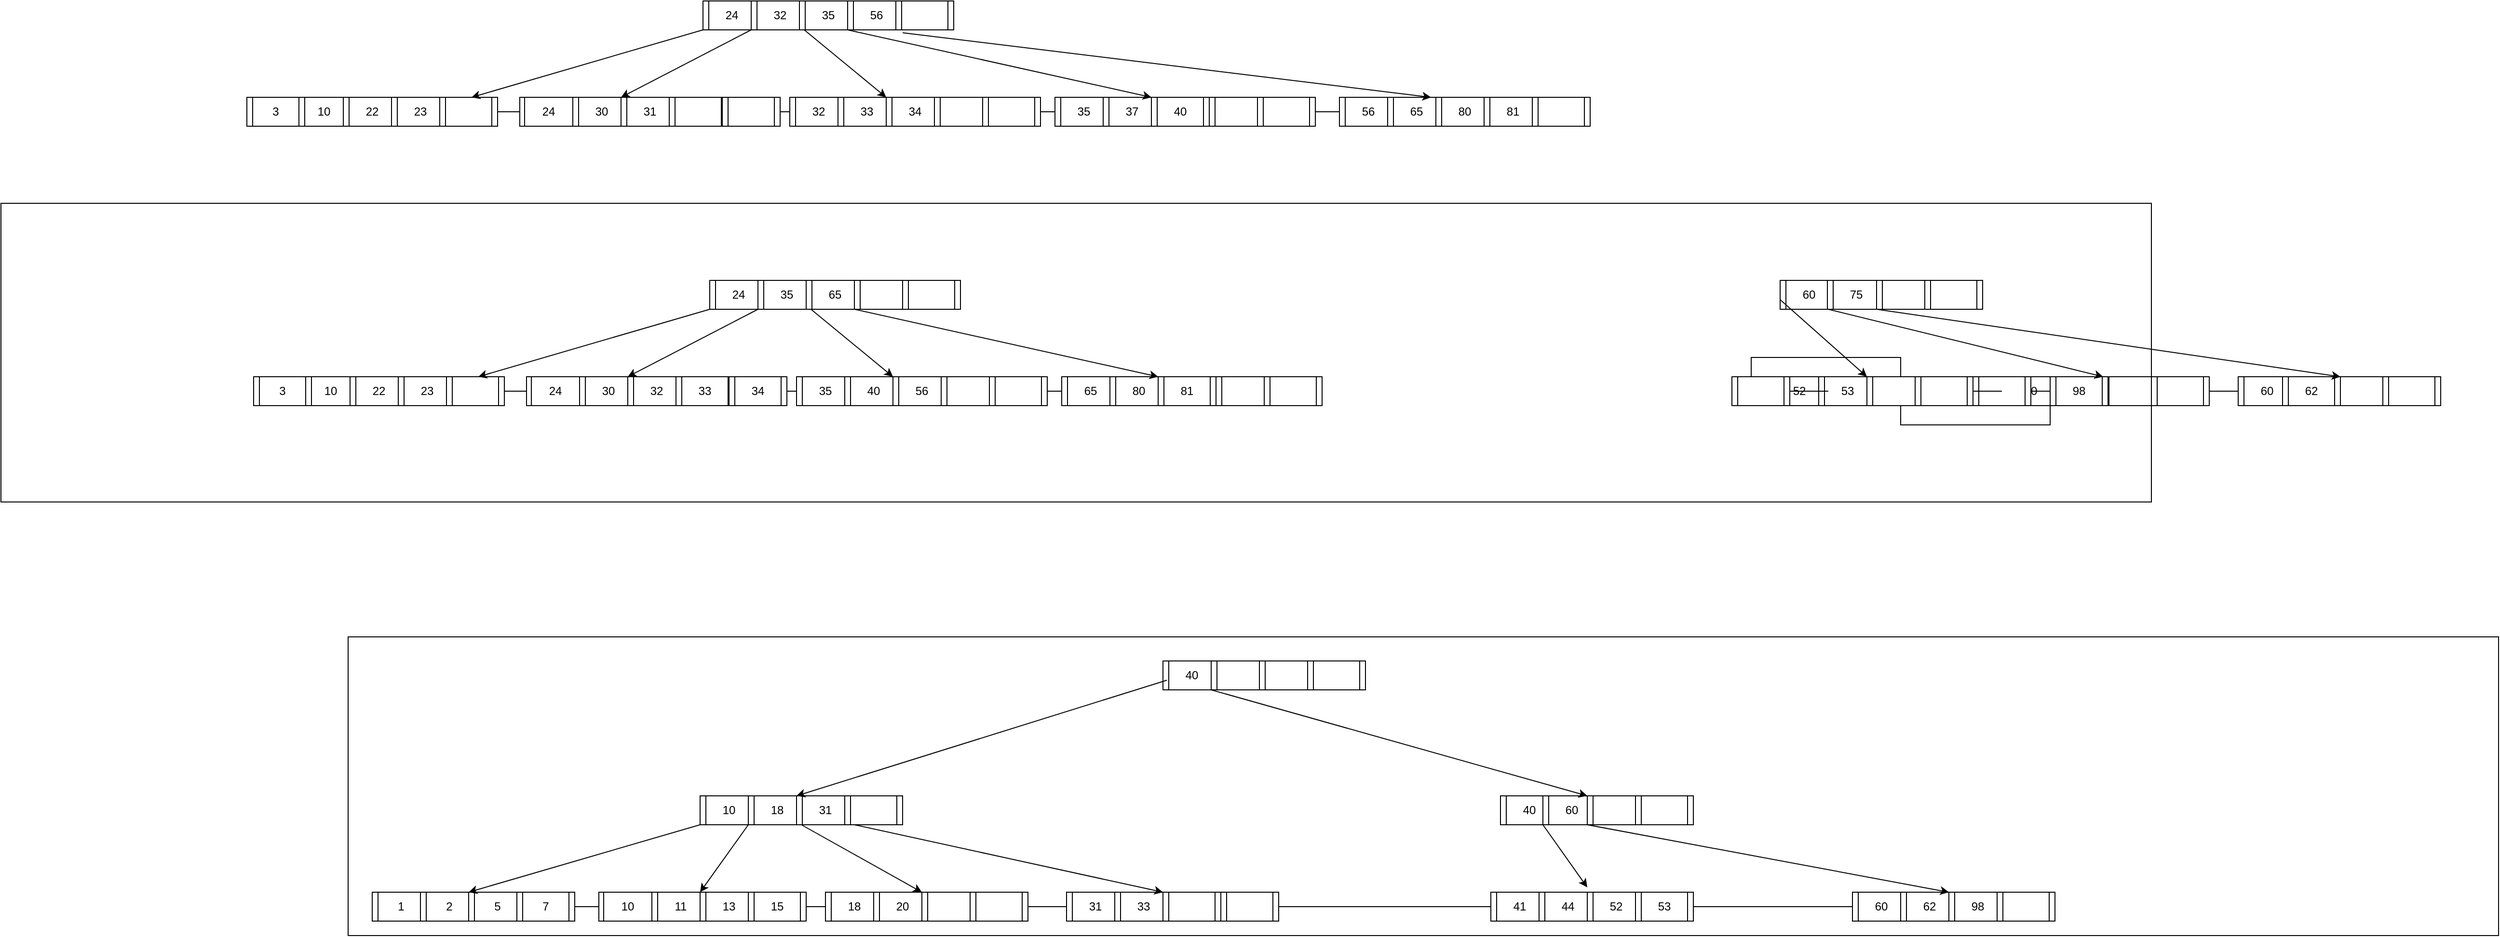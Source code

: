 <mxfile version="16.5.1" type="device"><diagram id="fApZbe2HiMXTEoUVkxt4" name="第 1 页"><mxGraphModel dx="1527" dy="2050" grid="1" gridSize="10" guides="1" tooltips="1" connect="1" arrows="1" fold="1" page="1" pageScale="1" pageWidth="827" pageHeight="1169" math="0" shadow="0"><root><mxCell id="0"/><mxCell id="1" parent="0"/><mxCell id="-Tkvu0C43rGBdVX3VIE8-277" value="" style="rounded=0;whiteSpace=wrap;html=1;" parent="1" vertex="1"><mxGeometry x="-315" y="260" width="2230" height="310" as="geometry"/></mxCell><mxCell id="-Tkvu0C43rGBdVX3VIE8-130" value="" style="rounded=0;whiteSpace=wrap;html=1;" parent="1" vertex="1"><mxGeometry x="-675" y="-190" width="2230" height="310" as="geometry"/></mxCell><mxCell id="-Tkvu0C43rGBdVX3VIE8-2" value="" style="shape=process;whiteSpace=wrap;html=1;backgroundOutline=1;" parent="1" vertex="1"><mxGeometry x="1505" y="-10" width="60" height="30" as="geometry"/></mxCell><mxCell id="-Tkvu0C43rGBdVX3VIE8-129" style="edgeStyle=orthogonalEdgeStyle;rounded=0;orthogonalLoop=1;jettySize=auto;html=1;exitX=1;exitY=0.5;exitDx=0;exitDy=0;entryX=0;entryY=0.5;entryDx=0;entryDy=0;endArrow=none;endFill=0;" parent="1" source="-Tkvu0C43rGBdVX3VIE8-3" target="-Tkvu0C43rGBdVX3VIE8-64" edge="1"><mxGeometry relative="1" as="geometry"/></mxCell><mxCell id="-Tkvu0C43rGBdVX3VIE8-3" value="" style="shape=process;whiteSpace=wrap;html=1;backgroundOutline=1;" parent="1" vertex="1"><mxGeometry x="1555" y="-10" width="60" height="30" as="geometry"/></mxCell><mxCell id="-Tkvu0C43rGBdVX3VIE8-4" value="65" style="shape=process;whiteSpace=wrap;html=1;backgroundOutline=1;" parent="1" vertex="1"><mxGeometry x="425" y="-10" width="60" height="30" as="geometry"/></mxCell><mxCell id="-Tkvu0C43rGBdVX3VIE8-5" value="80" style="shape=process;whiteSpace=wrap;html=1;backgroundOutline=1;" parent="1" vertex="1"><mxGeometry x="475" y="-10" width="60" height="30" as="geometry"/></mxCell><mxCell id="-Tkvu0C43rGBdVX3VIE8-6" value="81" style="shape=process;whiteSpace=wrap;html=1;backgroundOutline=1;" parent="1" vertex="1"><mxGeometry x="525" y="-10" width="60" height="30" as="geometry"/></mxCell><mxCell id="-Tkvu0C43rGBdVX3VIE8-125" style="edgeStyle=orthogonalEdgeStyle;rounded=0;orthogonalLoop=1;jettySize=auto;html=1;exitX=1;exitY=0.5;exitDx=0;exitDy=0;entryX=0;entryY=0.5;entryDx=0;entryDy=0;endArrow=none;endFill=0;" parent="1" source="-Tkvu0C43rGBdVX3VIE8-7" edge="1"><mxGeometry relative="1" as="geometry"><mxPoint x="655" y="5" as="targetPoint"/></mxGeometry></mxCell><mxCell id="-Tkvu0C43rGBdVX3VIE8-7" value="" style="shape=process;whiteSpace=wrap;html=1;backgroundOutline=1;" parent="1" vertex="1"><mxGeometry x="585" y="-10" width="60" height="30" as="geometry"/></mxCell><mxCell id="-Tkvu0C43rGBdVX3VIE8-8" value="35" style="shape=process;whiteSpace=wrap;html=1;backgroundOutline=1;" parent="1" vertex="1"><mxGeometry x="150" y="-10" width="60" height="30" as="geometry"/></mxCell><mxCell id="-Tkvu0C43rGBdVX3VIE8-9" value="40" style="shape=process;whiteSpace=wrap;html=1;backgroundOutline=1;" parent="1" vertex="1"><mxGeometry x="200" y="-10" width="60" height="30" as="geometry"/></mxCell><mxCell id="-Tkvu0C43rGBdVX3VIE8-10" value="56" style="shape=process;whiteSpace=wrap;html=1;backgroundOutline=1;" parent="1" vertex="1"><mxGeometry x="250" y="-10" width="60" height="30" as="geometry"/></mxCell><mxCell id="-Tkvu0C43rGBdVX3VIE8-124" style="edgeStyle=orthogonalEdgeStyle;rounded=0;orthogonalLoop=1;jettySize=auto;html=1;exitX=1;exitY=0.5;exitDx=0;exitDy=0;entryX=0;entryY=0.5;entryDx=0;entryDy=0;endArrow=none;endFill=0;startArrow=none;" parent="1" source="xRXkK21Xl64iSbhkzaL6-6" target="-Tkvu0C43rGBdVX3VIE8-4" edge="1"><mxGeometry relative="1" as="geometry"/></mxCell><mxCell id="-Tkvu0C43rGBdVX3VIE8-11" value="" style="shape=process;whiteSpace=wrap;html=1;backgroundOutline=1;" parent="1" vertex="1"><mxGeometry x="300" y="-10" width="60" height="30" as="geometry"/></mxCell><mxCell id="-Tkvu0C43rGBdVX3VIE8-12" value="24" style="shape=process;whiteSpace=wrap;html=1;backgroundOutline=1;size=0.083;" parent="1" vertex="1"><mxGeometry x="-130" y="-10" width="60" height="30" as="geometry"/></mxCell><mxCell id="-Tkvu0C43rGBdVX3VIE8-13" value="30" style="shape=process;whiteSpace=wrap;html=1;backgroundOutline=1;" parent="1" vertex="1"><mxGeometry x="-75" y="-10" width="60" height="30" as="geometry"/></mxCell><mxCell id="-Tkvu0C43rGBdVX3VIE8-14" value="32" style="shape=process;whiteSpace=wrap;html=1;backgroundOutline=1;" parent="1" vertex="1"><mxGeometry x="-25" y="-10" width="60" height="30" as="geometry"/></mxCell><mxCell id="-Tkvu0C43rGBdVX3VIE8-122" style="edgeStyle=orthogonalEdgeStyle;rounded=0;orthogonalLoop=1;jettySize=auto;html=1;entryX=0;entryY=0.5;entryDx=0;entryDy=0;endArrow=none;endFill=0;" parent="1" source="-Tkvu0C43rGBdVX3VIE8-15" target="-Tkvu0C43rGBdVX3VIE8-8" edge="1"><mxGeometry relative="1" as="geometry"/></mxCell><mxCell id="-Tkvu0C43rGBdVX3VIE8-15" value="33" style="shape=process;whiteSpace=wrap;html=1;backgroundOutline=1;" parent="1" vertex="1"><mxGeometry x="25" y="-10" width="60" height="30" as="geometry"/></mxCell><mxCell id="-Tkvu0C43rGBdVX3VIE8-16" value="41" style="shape=process;whiteSpace=wrap;html=1;backgroundOutline=1;" parent="1" vertex="1"><mxGeometry x="1220" y="-10" width="60" height="30" as="geometry"/></mxCell><mxCell id="-Tkvu0C43rGBdVX3VIE8-17" value="44" style="shape=process;whiteSpace=wrap;html=1;backgroundOutline=1;" parent="1" vertex="1"><mxGeometry x="1270" y="-10" width="60" height="30" as="geometry"/></mxCell><mxCell id="-Tkvu0C43rGBdVX3VIE8-24" value="10" style="shape=process;whiteSpace=wrap;html=1;backgroundOutline=1;" parent="1" vertex="1"><mxGeometry x="-363" y="-10" width="60" height="30" as="geometry"/></mxCell><mxCell id="-Tkvu0C43rGBdVX3VIE8-25" value="22" style="shape=process;whiteSpace=wrap;html=1;backgroundOutline=1;" parent="1" vertex="1"><mxGeometry x="-313" y="-10" width="60" height="30" as="geometry"/></mxCell><mxCell id="-Tkvu0C43rGBdVX3VIE8-26" value="23" style="shape=process;whiteSpace=wrap;html=1;backgroundOutline=1;" parent="1" vertex="1"><mxGeometry x="-263" y="-10" width="60" height="30" as="geometry"/></mxCell><mxCell id="-Tkvu0C43rGBdVX3VIE8-120" style="edgeStyle=orthogonalEdgeStyle;rounded=0;orthogonalLoop=1;jettySize=auto;html=1;entryX=0;entryY=0.5;entryDx=0;entryDy=0;endArrow=none;endFill=0;" parent="1" source="-Tkvu0C43rGBdVX3VIE8-27" target="-Tkvu0C43rGBdVX3VIE8-12" edge="1"><mxGeometry relative="1" as="geometry"/></mxCell><mxCell id="-Tkvu0C43rGBdVX3VIE8-27" value="" style="shape=process;whiteSpace=wrap;html=1;backgroundOutline=1;" parent="1" vertex="1"><mxGeometry x="-213" y="-10" width="60" height="30" as="geometry"/></mxCell><mxCell id="-Tkvu0C43rGBdVX3VIE8-28" value="24" style="shape=process;whiteSpace=wrap;html=1;backgroundOutline=1;" parent="1" vertex="1"><mxGeometry x="60" y="-110" width="60" height="30" as="geometry"/></mxCell><mxCell id="-Tkvu0C43rGBdVX3VIE8-29" value="35" style="shape=process;whiteSpace=wrap;html=1;backgroundOutline=1;" parent="1" vertex="1"><mxGeometry x="110" y="-110" width="60" height="30" as="geometry"/></mxCell><mxCell id="-Tkvu0C43rGBdVX3VIE8-30" value="65" style="shape=process;whiteSpace=wrap;html=1;backgroundOutline=1;" parent="1" vertex="1"><mxGeometry x="160" y="-110" width="60" height="30" as="geometry"/></mxCell><mxCell id="-Tkvu0C43rGBdVX3VIE8-31" value="" style="shape=process;whiteSpace=wrap;html=1;backgroundOutline=1;" parent="1" vertex="1"><mxGeometry x="210" y="-110" width="60" height="30" as="geometry"/></mxCell><mxCell id="-Tkvu0C43rGBdVX3VIE8-48" value="52" style="shape=process;whiteSpace=wrap;html=1;backgroundOutline=1;" parent="1" vertex="1"><mxGeometry x="1160" y="-10" width="60" height="30" as="geometry"/></mxCell><mxCell id="-Tkvu0C43rGBdVX3VIE8-49" value="53" style="shape=process;whiteSpace=wrap;html=1;backgroundOutline=1;" parent="1" vertex="1"><mxGeometry x="1210" y="-10" width="60" height="30" as="geometry"/></mxCell><mxCell id="-Tkvu0C43rGBdVX3VIE8-64" value="60" style="shape=process;whiteSpace=wrap;html=1;backgroundOutline=1;" parent="1" vertex="1"><mxGeometry x="1645" y="-10" width="60" height="30" as="geometry"/></mxCell><mxCell id="-Tkvu0C43rGBdVX3VIE8-65" value="62" style="shape=process;whiteSpace=wrap;html=1;backgroundOutline=1;" parent="1" vertex="1"><mxGeometry x="1691" y="-10" width="60" height="30" as="geometry"/></mxCell><mxCell id="-Tkvu0C43rGBdVX3VIE8-68" value="90" style="shape=process;whiteSpace=wrap;html=1;backgroundOutline=1;" parent="1" vertex="1"><mxGeometry x="1400" y="-10" width="60" height="30" as="geometry"/></mxCell><mxCell id="-Tkvu0C43rGBdVX3VIE8-69" value="98" style="shape=process;whiteSpace=wrap;html=1;backgroundOutline=1;" parent="1" vertex="1"><mxGeometry x="1450" y="-10" width="60" height="30" as="geometry"/></mxCell><mxCell id="-Tkvu0C43rGBdVX3VIE8-72" value="60" style="shape=process;whiteSpace=wrap;html=1;backgroundOutline=1;" parent="1" vertex="1"><mxGeometry x="1170" y="-110" width="60" height="30" as="geometry"/></mxCell><mxCell id="-Tkvu0C43rGBdVX3VIE8-73" value="75" style="shape=process;whiteSpace=wrap;html=1;backgroundOutline=1;" parent="1" vertex="1"><mxGeometry x="1219" y="-110" width="60" height="30" as="geometry"/></mxCell><mxCell id="-Tkvu0C43rGBdVX3VIE8-84" value="" style="shape=process;whiteSpace=wrap;html=1;backgroundOutline=1;" parent="1" vertex="1"><mxGeometry x="1320" y="-10" width="60" height="30" as="geometry"/></mxCell><mxCell id="-Tkvu0C43rGBdVX3VIE8-127" style="edgeStyle=orthogonalEdgeStyle;rounded=0;orthogonalLoop=1;jettySize=auto;html=1;exitX=1;exitY=0.5;exitDx=0;exitDy=0;entryX=0;entryY=0.5;entryDx=0;entryDy=0;endArrow=none;endFill=0;" parent="1" source="-Tkvu0C43rGBdVX3VIE8-85" target="-Tkvu0C43rGBdVX3VIE8-48" edge="1"><mxGeometry relative="1" as="geometry"/></mxCell><mxCell id="-Tkvu0C43rGBdVX3VIE8-85" value="" style="shape=process;whiteSpace=wrap;html=1;backgroundOutline=1;" parent="1" vertex="1"><mxGeometry x="1370" y="-10" width="60" height="30" as="geometry"/></mxCell><mxCell id="-Tkvu0C43rGBdVX3VIE8-126" style="edgeStyle=orthogonalEdgeStyle;rounded=0;orthogonalLoop=1;jettySize=auto;html=1;exitX=1;exitY=0.5;exitDx=0;exitDy=0;entryX=0;entryY=0.5;entryDx=0;entryDy=0;endArrow=none;endFill=0;" parent="1" source="-Tkvu0C43rGBdVX3VIE8-89" target="-Tkvu0C43rGBdVX3VIE8-16" edge="1"><mxGeometry relative="1" as="geometry"/></mxCell><mxCell id="-Tkvu0C43rGBdVX3VIE8-89" value="" style="shape=process;whiteSpace=wrap;html=1;backgroundOutline=1;" parent="1" vertex="1"><mxGeometry x="1120" y="-10" width="60" height="30" as="geometry"/></mxCell><mxCell id="-Tkvu0C43rGBdVX3VIE8-91" value="" style="shape=process;whiteSpace=wrap;html=1;backgroundOutline=1;" parent="1" vertex="1"><mxGeometry x="1260" y="-10" width="60" height="30" as="geometry"/></mxCell><mxCell id="-Tkvu0C43rGBdVX3VIE8-128" style="edgeStyle=orthogonalEdgeStyle;rounded=0;orthogonalLoop=1;jettySize=auto;html=1;exitX=1;exitY=0.5;exitDx=0;exitDy=0;entryX=0;entryY=0.5;entryDx=0;entryDy=0;endArrow=none;endFill=0;" parent="1" source="-Tkvu0C43rGBdVX3VIE8-92" target="-Tkvu0C43rGBdVX3VIE8-68" edge="1"><mxGeometry relative="1" as="geometry"/></mxCell><mxCell id="-Tkvu0C43rGBdVX3VIE8-92" value="" style="shape=process;whiteSpace=wrap;html=1;backgroundOutline=1;" parent="1" vertex="1"><mxGeometry x="1310" y="-10" width="60" height="30" as="geometry"/></mxCell><mxCell id="-Tkvu0C43rGBdVX3VIE8-93" value="" style="shape=process;whiteSpace=wrap;html=1;backgroundOutline=1;" parent="1" vertex="1"><mxGeometry x="1745" y="-10" width="60" height="30" as="geometry"/></mxCell><mxCell id="-Tkvu0C43rGBdVX3VIE8-94" value="" style="shape=process;whiteSpace=wrap;html=1;backgroundOutline=1;" parent="1" vertex="1"><mxGeometry x="1795" y="-10" width="60" height="30" as="geometry"/></mxCell><mxCell id="-Tkvu0C43rGBdVX3VIE8-95" value="" style="shape=process;whiteSpace=wrap;html=1;backgroundOutline=1;" parent="1" vertex="1"><mxGeometry x="1270" y="-110" width="60" height="30" as="geometry"/></mxCell><mxCell id="-Tkvu0C43rGBdVX3VIE8-96" value="" style="shape=process;whiteSpace=wrap;html=1;backgroundOutline=1;" parent="1" vertex="1"><mxGeometry x="1320" y="-110" width="60" height="30" as="geometry"/></mxCell><mxCell id="-Tkvu0C43rGBdVX3VIE8-100" value="" style="endArrow=classic;html=1;rounded=0;" parent="1" edge="1"><mxGeometry width="50" height="50" relative="1" as="geometry"><mxPoint x="60" y="-80" as="sourcePoint"/><mxPoint x="-180" y="-10" as="targetPoint"/></mxGeometry></mxCell><mxCell id="-Tkvu0C43rGBdVX3VIE8-101" value="" style="endArrow=classic;html=1;rounded=0;entryX=0;entryY=0;entryDx=0;entryDy=0;" parent="1" target="-Tkvu0C43rGBdVX3VIE8-14" edge="1"><mxGeometry width="50" height="50" relative="1" as="geometry"><mxPoint x="110" y="-80" as="sourcePoint"/><mxPoint x="60" y="-20" as="targetPoint"/></mxGeometry></mxCell><mxCell id="-Tkvu0C43rGBdVX3VIE8-102" value="" style="endArrow=classic;html=1;rounded=0;entryX=0;entryY=0;entryDx=0;entryDy=0;" parent="1" target="-Tkvu0C43rGBdVX3VIE8-10" edge="1"><mxGeometry width="50" height="50" relative="1" as="geometry"><mxPoint x="165" y="-80" as="sourcePoint"/><mxPoint x="115" y="-10" as="targetPoint"/></mxGeometry></mxCell><mxCell id="-Tkvu0C43rGBdVX3VIE8-103" value="" style="endArrow=classic;html=1;rounded=0;entryX=0;entryY=0;entryDx=0;entryDy=0;exitX=0;exitY=1;exitDx=0;exitDy=0;" parent="1" target="-Tkvu0C43rGBdVX3VIE8-6" edge="1" source="-Tkvu0C43rGBdVX3VIE8-31"><mxGeometry width="50" height="50" relative="1" as="geometry"><mxPoint x="500" y="-80" as="sourcePoint"/><mxPoint x="450" y="-10" as="targetPoint"/></mxGeometry></mxCell><mxCell id="-Tkvu0C43rGBdVX3VIE8-106" value="" style="endArrow=classic;html=1;rounded=0;entryX=1;entryY=0;entryDx=0;entryDy=0;" parent="1" target="-Tkvu0C43rGBdVX3VIE8-65" edge="1"><mxGeometry width="50" height="50" relative="1" as="geometry"><mxPoint x="1270" y="-80" as="sourcePoint"/><mxPoint x="1491" y="-10" as="targetPoint"/></mxGeometry></mxCell><mxCell id="-Tkvu0C43rGBdVX3VIE8-107" value="" style="endArrow=classic;html=1;rounded=0;entryX=0;entryY=0;entryDx=0;entryDy=0;" parent="1" target="-Tkvu0C43rGBdVX3VIE8-2" edge="1"><mxGeometry width="50" height="50" relative="1" as="geometry"><mxPoint x="1220" y="-80" as="sourcePoint"/><mxPoint x="1701" y="-10" as="targetPoint"/></mxGeometry></mxCell><mxCell id="-Tkvu0C43rGBdVX3VIE8-108" value="" style="endArrow=classic;html=1;rounded=0;entryX=0;entryY=0;entryDx=0;entryDy=0;" parent="1" target="-Tkvu0C43rGBdVX3VIE8-91" edge="1"><mxGeometry width="50" height="50" relative="1" as="geometry"><mxPoint x="1170" y="-90" as="sourcePoint"/><mxPoint x="1651" y="-20" as="targetPoint"/></mxGeometry></mxCell><mxCell id="-Tkvu0C43rGBdVX3VIE8-204" value="40" style="shape=process;whiteSpace=wrap;html=1;backgroundOutline=1;" parent="1" vertex="1"><mxGeometry x="880" y="425" width="60" height="30" as="geometry"/></mxCell><mxCell id="-Tkvu0C43rGBdVX3VIE8-205" value="60" style="shape=process;whiteSpace=wrap;html=1;backgroundOutline=1;" parent="1" vertex="1"><mxGeometry x="924" y="425" width="60" height="30" as="geometry"/></mxCell><mxCell id="-Tkvu0C43rGBdVX3VIE8-209" value="31" style="shape=process;whiteSpace=wrap;html=1;backgroundOutline=1;" parent="1" vertex="1"><mxGeometry x="430" y="525" width="60" height="30" as="geometry"/></mxCell><mxCell id="-Tkvu0C43rGBdVX3VIE8-210" value="33" style="shape=process;whiteSpace=wrap;html=1;backgroundOutline=1;" parent="1" vertex="1"><mxGeometry x="480" y="525" width="60" height="30" as="geometry"/></mxCell><mxCell id="-Tkvu0C43rGBdVX3VIE8-211" value="" style="shape=process;whiteSpace=wrap;html=1;backgroundOutline=1;" parent="1" vertex="1"><mxGeometry x="530" y="525" width="60" height="30" as="geometry"/></mxCell><mxCell id="-Tkvu0C43rGBdVX3VIE8-212" style="edgeStyle=orthogonalEdgeStyle;rounded=0;orthogonalLoop=1;jettySize=auto;html=1;exitX=1;exitY=0.5;exitDx=0;exitDy=0;entryX=0;entryY=0.5;entryDx=0;entryDy=0;endArrow=none;endFill=0;" parent="1" source="-Tkvu0C43rGBdVX3VIE8-213" target="-Tkvu0C43rGBdVX3VIE8-226" edge="1"><mxGeometry relative="1" as="geometry"/></mxCell><mxCell id="-Tkvu0C43rGBdVX3VIE8-213" value="" style="shape=process;whiteSpace=wrap;html=1;backgroundOutline=1;" parent="1" vertex="1"><mxGeometry x="590" y="525" width="60" height="30" as="geometry"/></mxCell><mxCell id="-Tkvu0C43rGBdVX3VIE8-214" value="18" style="shape=process;whiteSpace=wrap;html=1;backgroundOutline=1;" parent="1" vertex="1"><mxGeometry x="180" y="525" width="60" height="30" as="geometry"/></mxCell><mxCell id="-Tkvu0C43rGBdVX3VIE8-215" value="20" style="shape=process;whiteSpace=wrap;html=1;backgroundOutline=1;" parent="1" vertex="1"><mxGeometry x="230" y="525" width="60" height="30" as="geometry"/></mxCell><mxCell id="-Tkvu0C43rGBdVX3VIE8-216" value="" style="shape=process;whiteSpace=wrap;html=1;backgroundOutline=1;" parent="1" vertex="1"><mxGeometry x="280" y="525" width="60" height="30" as="geometry"/></mxCell><mxCell id="-Tkvu0C43rGBdVX3VIE8-217" style="edgeStyle=orthogonalEdgeStyle;rounded=0;orthogonalLoop=1;jettySize=auto;html=1;exitX=1;exitY=0.5;exitDx=0;exitDy=0;entryX=0;entryY=0.5;entryDx=0;entryDy=0;endArrow=none;endFill=0;" parent="1" source="-Tkvu0C43rGBdVX3VIE8-218" target="-Tkvu0C43rGBdVX3VIE8-209" edge="1"><mxGeometry relative="1" as="geometry"/></mxCell><mxCell id="-Tkvu0C43rGBdVX3VIE8-218" value="" style="shape=process;whiteSpace=wrap;html=1;backgroundOutline=1;" parent="1" vertex="1"><mxGeometry x="330" y="525" width="60" height="30" as="geometry"/></mxCell><mxCell id="-Tkvu0C43rGBdVX3VIE8-219" value="10" style="shape=process;whiteSpace=wrap;html=1;backgroundOutline=1;size=0.083;" parent="1" vertex="1"><mxGeometry x="-55" y="525" width="60" height="30" as="geometry"/></mxCell><mxCell id="-Tkvu0C43rGBdVX3VIE8-220" value="11" style="shape=process;whiteSpace=wrap;html=1;backgroundOutline=1;" parent="1" vertex="1"><mxGeometry y="525" width="60" height="30" as="geometry"/></mxCell><mxCell id="-Tkvu0C43rGBdVX3VIE8-221" value="13" style="shape=process;whiteSpace=wrap;html=1;backgroundOutline=1;" parent="1" vertex="1"><mxGeometry x="50" y="525" width="60" height="30" as="geometry"/></mxCell><mxCell id="-Tkvu0C43rGBdVX3VIE8-222" style="edgeStyle=orthogonalEdgeStyle;rounded=0;orthogonalLoop=1;jettySize=auto;html=1;entryX=0;entryY=0.5;entryDx=0;entryDy=0;endArrow=none;endFill=0;" parent="1" source="-Tkvu0C43rGBdVX3VIE8-223" target="-Tkvu0C43rGBdVX3VIE8-214" edge="1"><mxGeometry relative="1" as="geometry"/></mxCell><mxCell id="-Tkvu0C43rGBdVX3VIE8-223" value="15" style="shape=process;whiteSpace=wrap;html=1;backgroundOutline=1;" parent="1" vertex="1"><mxGeometry x="100" y="525" width="60" height="30" as="geometry"/></mxCell><mxCell id="-Tkvu0C43rGBdVX3VIE8-224" value="60" style="shape=process;whiteSpace=wrap;html=1;backgroundOutline=1;" parent="1" vertex="1"><mxGeometry x="1245" y="525" width="60" height="30" as="geometry"/></mxCell><mxCell id="-Tkvu0C43rGBdVX3VIE8-225" value="62" style="shape=process;whiteSpace=wrap;html=1;backgroundOutline=1;" parent="1" vertex="1"><mxGeometry x="1295" y="525" width="60" height="30" as="geometry"/></mxCell><mxCell id="-Tkvu0C43rGBdVX3VIE8-226" value="41" style="shape=process;whiteSpace=wrap;html=1;backgroundOutline=1;" parent="1" vertex="1"><mxGeometry x="870" y="525" width="60" height="30" as="geometry"/></mxCell><mxCell id="-Tkvu0C43rGBdVX3VIE8-227" value="44" style="shape=process;whiteSpace=wrap;html=1;backgroundOutline=1;" parent="1" vertex="1"><mxGeometry x="920" y="525" width="60" height="30" as="geometry"/></mxCell><mxCell id="-Tkvu0C43rGBdVX3VIE8-228" value="1" style="shape=process;whiteSpace=wrap;html=1;backgroundOutline=1;" parent="1" vertex="1"><mxGeometry x="-290" y="525" width="60" height="30" as="geometry"/></mxCell><mxCell id="-Tkvu0C43rGBdVX3VIE8-229" value="2" style="shape=process;whiteSpace=wrap;html=1;backgroundOutline=1;" parent="1" vertex="1"><mxGeometry x="-240" y="525" width="60" height="30" as="geometry"/></mxCell><mxCell id="-Tkvu0C43rGBdVX3VIE8-230" value="5" style="shape=process;whiteSpace=wrap;html=1;backgroundOutline=1;" parent="1" vertex="1"><mxGeometry x="-190" y="525" width="60" height="30" as="geometry"/></mxCell><mxCell id="-Tkvu0C43rGBdVX3VIE8-231" style="edgeStyle=orthogonalEdgeStyle;rounded=0;orthogonalLoop=1;jettySize=auto;html=1;entryX=0;entryY=0.5;entryDx=0;entryDy=0;endArrow=none;endFill=0;" parent="1" source="-Tkvu0C43rGBdVX3VIE8-232" target="-Tkvu0C43rGBdVX3VIE8-219" edge="1"><mxGeometry relative="1" as="geometry"/></mxCell><mxCell id="-Tkvu0C43rGBdVX3VIE8-232" value="7" style="shape=process;whiteSpace=wrap;html=1;backgroundOutline=1;" parent="1" vertex="1"><mxGeometry x="-140" y="525" width="60" height="30" as="geometry"/></mxCell><mxCell id="-Tkvu0C43rGBdVX3VIE8-233" value="10" style="shape=process;whiteSpace=wrap;html=1;backgroundOutline=1;" parent="1" vertex="1"><mxGeometry x="50" y="425" width="60" height="30" as="geometry"/></mxCell><mxCell id="-Tkvu0C43rGBdVX3VIE8-234" value="18" style="shape=process;whiteSpace=wrap;html=1;backgroundOutline=1;" parent="1" vertex="1"><mxGeometry x="100" y="425" width="60" height="30" as="geometry"/></mxCell><mxCell id="-Tkvu0C43rGBdVX3VIE8-235" value="31" style="shape=process;whiteSpace=wrap;html=1;backgroundOutline=1;" parent="1" vertex="1"><mxGeometry x="150" y="425" width="60" height="30" as="geometry"/></mxCell><mxCell id="-Tkvu0C43rGBdVX3VIE8-236" value="" style="shape=process;whiteSpace=wrap;html=1;backgroundOutline=1;" parent="1" vertex="1"><mxGeometry x="200" y="425" width="60" height="30" as="geometry"/></mxCell><mxCell id="-Tkvu0C43rGBdVX3VIE8-237" value="40" style="shape=process;whiteSpace=wrap;html=1;backgroundOutline=1;" parent="1" vertex="1"><mxGeometry x="530" y="285" width="60" height="30" as="geometry"/></mxCell><mxCell id="-Tkvu0C43rGBdVX3VIE8-238" value="" style="shape=process;whiteSpace=wrap;html=1;backgroundOutline=1;" parent="1" vertex="1"><mxGeometry x="580" y="285" width="60" height="30" as="geometry"/></mxCell><mxCell id="-Tkvu0C43rGBdVX3VIE8-247" value="" style="shape=process;whiteSpace=wrap;html=1;backgroundOutline=1;" parent="1" vertex="1"><mxGeometry x="970" y="425" width="60" height="30" as="geometry"/></mxCell><mxCell id="-Tkvu0C43rGBdVX3VIE8-248" value="" style="shape=process;whiteSpace=wrap;html=1;backgroundOutline=1;" parent="1" vertex="1"><mxGeometry x="1020" y="425" width="60" height="30" as="geometry"/></mxCell><mxCell id="-Tkvu0C43rGBdVX3VIE8-249" value="98" style="shape=process;whiteSpace=wrap;html=1;backgroundOutline=1;" parent="1" vertex="1"><mxGeometry x="1345" y="525" width="60" height="30" as="geometry"/></mxCell><mxCell id="-Tkvu0C43rGBdVX3VIE8-251" value="" style="shape=process;whiteSpace=wrap;html=1;backgroundOutline=1;" parent="1" vertex="1"><mxGeometry x="1395" y="525" width="60" height="30" as="geometry"/></mxCell><mxCell id="-Tkvu0C43rGBdVX3VIE8-252" value="" style="shape=process;whiteSpace=wrap;html=1;backgroundOutline=1;" parent="1" vertex="1"><mxGeometry x="630" y="285" width="60" height="30" as="geometry"/></mxCell><mxCell id="-Tkvu0C43rGBdVX3VIE8-253" value="" style="shape=process;whiteSpace=wrap;html=1;backgroundOutline=1;" parent="1" vertex="1"><mxGeometry x="680" y="285" width="60" height="30" as="geometry"/></mxCell><mxCell id="-Tkvu0C43rGBdVX3VIE8-254" value="52" style="shape=process;whiteSpace=wrap;html=1;backgroundOutline=1;" parent="1" vertex="1"><mxGeometry x="970" y="525" width="60" height="30" as="geometry"/></mxCell><mxCell id="-Tkvu0C43rGBdVX3VIE8-255" style="edgeStyle=orthogonalEdgeStyle;rounded=0;orthogonalLoop=1;jettySize=auto;html=1;exitX=1;exitY=0.5;exitDx=0;exitDy=0;entryX=0;entryY=0.5;entryDx=0;entryDy=0;endArrow=none;endFill=0;" parent="1" source="-Tkvu0C43rGBdVX3VIE8-256" target="-Tkvu0C43rGBdVX3VIE8-224" edge="1"><mxGeometry relative="1" as="geometry"/></mxCell><mxCell id="-Tkvu0C43rGBdVX3VIE8-256" value="53" style="shape=process;whiteSpace=wrap;html=1;backgroundOutline=1;" parent="1" vertex="1"><mxGeometry x="1020" y="525" width="60" height="30" as="geometry"/></mxCell><mxCell id="-Tkvu0C43rGBdVX3VIE8-264" value="" style="endArrow=classic;html=1;rounded=0;entryX=0;entryY=0;entryDx=0;entryDy=0;" parent="1" target="-Tkvu0C43rGBdVX3VIE8-235" edge="1"><mxGeometry width="50" height="50" relative="1" as="geometry"><mxPoint x="534" y="305" as="sourcePoint"/><mxPoint x="444" y="365" as="targetPoint"/></mxGeometry></mxCell><mxCell id="-Tkvu0C43rGBdVX3VIE8-265" value="" style="endArrow=classic;html=1;rounded=0;entryX=0;entryY=0;entryDx=0;entryDy=0;" parent="1" target="-Tkvu0C43rGBdVX3VIE8-247" edge="1"><mxGeometry width="50" height="50" relative="1" as="geometry"><mxPoint x="580" y="315" as="sourcePoint"/><mxPoint x="580" y="415" as="targetPoint"/></mxGeometry></mxCell><mxCell id="-Tkvu0C43rGBdVX3VIE8-267" value="" style="endArrow=classic;html=1;rounded=0;" parent="1" edge="1"><mxGeometry width="50" height="50" relative="1" as="geometry"><mxPoint x="50" y="455" as="sourcePoint"/><mxPoint x="-190" y="525" as="targetPoint"/></mxGeometry></mxCell><mxCell id="-Tkvu0C43rGBdVX3VIE8-268" value="" style="endArrow=classic;html=1;rounded=0;entryX=0;entryY=0;entryDx=0;entryDy=0;" parent="1" target="-Tkvu0C43rGBdVX3VIE8-221" edge="1"><mxGeometry width="50" height="50" relative="1" as="geometry"><mxPoint x="100" y="455" as="sourcePoint"/><mxPoint x="50" y="515" as="targetPoint"/></mxGeometry></mxCell><mxCell id="-Tkvu0C43rGBdVX3VIE8-269" value="" style="endArrow=classic;html=1;rounded=0;entryX=0;entryY=0;entryDx=0;entryDy=0;" parent="1" target="-Tkvu0C43rGBdVX3VIE8-216" edge="1"><mxGeometry width="50" height="50" relative="1" as="geometry"><mxPoint x="155" y="455" as="sourcePoint"/><mxPoint x="105" y="525" as="targetPoint"/></mxGeometry></mxCell><mxCell id="-Tkvu0C43rGBdVX3VIE8-270" value="" style="endArrow=classic;html=1;rounded=0;entryX=0;entryY=0;entryDx=0;entryDy=0;exitX=1;exitY=1;exitDx=0;exitDy=0;" parent="1" source="-Tkvu0C43rGBdVX3VIE8-235" target="-Tkvu0C43rGBdVX3VIE8-211" edge="1"><mxGeometry width="50" height="50" relative="1" as="geometry"><mxPoint x="490" y="455" as="sourcePoint"/><mxPoint x="440" y="525" as="targetPoint"/></mxGeometry></mxCell><mxCell id="-Tkvu0C43rGBdVX3VIE8-272" value="" style="endArrow=classic;html=1;rounded=0;entryX=0;entryY=0;entryDx=0;entryDy=0;" parent="1" target="-Tkvu0C43rGBdVX3VIE8-249" edge="1"><mxGeometry width="50" height="50" relative="1" as="geometry"><mxPoint x="970" y="455" as="sourcePoint"/><mxPoint x="800.5" y="525" as="targetPoint"/><Array as="points"><mxPoint x="970" y="455"/></Array></mxGeometry></mxCell><mxCell id="-Tkvu0C43rGBdVX3VIE8-276" value="" style="endArrow=classic;html=1;rounded=0;" parent="1" edge="1"><mxGeometry width="50" height="50" relative="1" as="geometry"><mxPoint x="924" y="455" as="sourcePoint"/><mxPoint x="970" y="520" as="targetPoint"/></mxGeometry></mxCell><mxCell id="xRXkK21Xl64iSbhkzaL6-3" value="" style="shape=process;whiteSpace=wrap;html=1;backgroundOutline=1;" vertex="1" parent="1"><mxGeometry x="260" y="-110" width="60" height="30" as="geometry"/></mxCell><mxCell id="xRXkK21Xl64iSbhkzaL6-4" value="3" style="shape=process;whiteSpace=wrap;html=1;backgroundOutline=1;" vertex="1" parent="1"><mxGeometry x="-413" y="-10" width="60" height="30" as="geometry"/></mxCell><mxCell id="xRXkK21Xl64iSbhkzaL6-5" value="34" style="shape=process;whiteSpace=wrap;html=1;backgroundOutline=1;" vertex="1" parent="1"><mxGeometry x="80" y="-10" width="60" height="30" as="geometry"/></mxCell><mxCell id="xRXkK21Xl64iSbhkzaL6-6" value="" style="shape=process;whiteSpace=wrap;html=1;backgroundOutline=1;" vertex="1" parent="1"><mxGeometry x="350" y="-10" width="60" height="30" as="geometry"/></mxCell><mxCell id="xRXkK21Xl64iSbhkzaL6-8" value="" style="shape=process;whiteSpace=wrap;html=1;backgroundOutline=1;" vertex="1" parent="1"><mxGeometry x="635" y="-10" width="60" height="30" as="geometry"/></mxCell><mxCell id="xRXkK21Xl64iSbhkzaL6-14" value="35" style="shape=process;whiteSpace=wrap;html=1;backgroundOutline=1;" vertex="1" parent="1"><mxGeometry x="418" y="-300" width="60" height="30" as="geometry"/></mxCell><mxCell id="xRXkK21Xl64iSbhkzaL6-15" value="37" style="shape=process;whiteSpace=wrap;html=1;backgroundOutline=1;" vertex="1" parent="1"><mxGeometry x="468" y="-300" width="60" height="30" as="geometry"/></mxCell><mxCell id="xRXkK21Xl64iSbhkzaL6-16" value="40" style="shape=process;whiteSpace=wrap;html=1;backgroundOutline=1;" vertex="1" parent="1"><mxGeometry x="518" y="-300" width="60" height="30" as="geometry"/></mxCell><mxCell id="xRXkK21Xl64iSbhkzaL6-17" style="edgeStyle=orthogonalEdgeStyle;rounded=0;orthogonalLoop=1;jettySize=auto;html=1;exitX=1;exitY=0.5;exitDx=0;exitDy=0;entryX=0;entryY=0.5;entryDx=0;entryDy=0;endArrow=none;endFill=0;" edge="1" parent="1" source="xRXkK21Xl64iSbhkzaL6-18"><mxGeometry relative="1" as="geometry"><mxPoint x="648" y="-285" as="targetPoint"/></mxGeometry></mxCell><mxCell id="xRXkK21Xl64iSbhkzaL6-18" value="" style="shape=process;whiteSpace=wrap;html=1;backgroundOutline=1;" vertex="1" parent="1"><mxGeometry x="578" y="-300" width="60" height="30" as="geometry"/></mxCell><mxCell id="xRXkK21Xl64iSbhkzaL6-19" value="32" style="shape=process;whiteSpace=wrap;html=1;backgroundOutline=1;" vertex="1" parent="1"><mxGeometry x="143" y="-300" width="60" height="30" as="geometry"/></mxCell><mxCell id="xRXkK21Xl64iSbhkzaL6-20" value="33" style="shape=process;whiteSpace=wrap;html=1;backgroundOutline=1;" vertex="1" parent="1"><mxGeometry x="193" y="-300" width="60" height="30" as="geometry"/></mxCell><mxCell id="xRXkK21Xl64iSbhkzaL6-21" value="34" style="shape=process;whiteSpace=wrap;html=1;backgroundOutline=1;" vertex="1" parent="1"><mxGeometry x="243" y="-300" width="60" height="30" as="geometry"/></mxCell><mxCell id="xRXkK21Xl64iSbhkzaL6-22" style="edgeStyle=orthogonalEdgeStyle;rounded=0;orthogonalLoop=1;jettySize=auto;html=1;exitX=1;exitY=0.5;exitDx=0;exitDy=0;entryX=0;entryY=0.5;entryDx=0;entryDy=0;endArrow=none;endFill=0;startArrow=none;" edge="1" parent="1" source="xRXkK21Xl64iSbhkzaL6-49" target="xRXkK21Xl64iSbhkzaL6-14"><mxGeometry relative="1" as="geometry"/></mxCell><mxCell id="xRXkK21Xl64iSbhkzaL6-23" value="" style="shape=process;whiteSpace=wrap;html=1;backgroundOutline=1;" vertex="1" parent="1"><mxGeometry x="293" y="-300" width="60" height="30" as="geometry"/></mxCell><mxCell id="xRXkK21Xl64iSbhkzaL6-24" value="24" style="shape=process;whiteSpace=wrap;html=1;backgroundOutline=1;size=0.083;" vertex="1" parent="1"><mxGeometry x="-137" y="-300" width="60" height="30" as="geometry"/></mxCell><mxCell id="xRXkK21Xl64iSbhkzaL6-25" value="30" style="shape=process;whiteSpace=wrap;html=1;backgroundOutline=1;" vertex="1" parent="1"><mxGeometry x="-82" y="-300" width="60" height="30" as="geometry"/></mxCell><mxCell id="xRXkK21Xl64iSbhkzaL6-26" value="31" style="shape=process;whiteSpace=wrap;html=1;backgroundOutline=1;" vertex="1" parent="1"><mxGeometry x="-32" y="-300" width="60" height="30" as="geometry"/></mxCell><mxCell id="xRXkK21Xl64iSbhkzaL6-27" style="edgeStyle=orthogonalEdgeStyle;rounded=0;orthogonalLoop=1;jettySize=auto;html=1;entryX=0;entryY=0.5;entryDx=0;entryDy=0;endArrow=none;endFill=0;" edge="1" parent="1" source="xRXkK21Xl64iSbhkzaL6-28" target="xRXkK21Xl64iSbhkzaL6-19"><mxGeometry relative="1" as="geometry"/></mxCell><mxCell id="xRXkK21Xl64iSbhkzaL6-28" value="" style="shape=process;whiteSpace=wrap;html=1;backgroundOutline=1;" vertex="1" parent="1"><mxGeometry x="18" y="-300" width="60" height="30" as="geometry"/></mxCell><mxCell id="xRXkK21Xl64iSbhkzaL6-29" value="56" style="shape=process;whiteSpace=wrap;html=1;backgroundOutline=1;" vertex="1" parent="1"><mxGeometry x="713" y="-300" width="60" height="30" as="geometry"/></mxCell><mxCell id="xRXkK21Xl64iSbhkzaL6-30" value="65" style="shape=process;whiteSpace=wrap;html=1;backgroundOutline=1;" vertex="1" parent="1"><mxGeometry x="763" y="-300" width="60" height="30" as="geometry"/></mxCell><mxCell id="xRXkK21Xl64iSbhkzaL6-31" value="10" style="shape=process;whiteSpace=wrap;html=1;backgroundOutline=1;" vertex="1" parent="1"><mxGeometry x="-370" y="-300" width="60" height="30" as="geometry"/></mxCell><mxCell id="xRXkK21Xl64iSbhkzaL6-32" value="22" style="shape=process;whiteSpace=wrap;html=1;backgroundOutline=1;" vertex="1" parent="1"><mxGeometry x="-320" y="-300" width="60" height="30" as="geometry"/></mxCell><mxCell id="xRXkK21Xl64iSbhkzaL6-33" value="23" style="shape=process;whiteSpace=wrap;html=1;backgroundOutline=1;" vertex="1" parent="1"><mxGeometry x="-270" y="-300" width="60" height="30" as="geometry"/></mxCell><mxCell id="xRXkK21Xl64iSbhkzaL6-34" style="edgeStyle=orthogonalEdgeStyle;rounded=0;orthogonalLoop=1;jettySize=auto;html=1;entryX=0;entryY=0.5;entryDx=0;entryDy=0;endArrow=none;endFill=0;" edge="1" parent="1" source="xRXkK21Xl64iSbhkzaL6-35" target="xRXkK21Xl64iSbhkzaL6-24"><mxGeometry relative="1" as="geometry"/></mxCell><mxCell id="xRXkK21Xl64iSbhkzaL6-35" value="" style="shape=process;whiteSpace=wrap;html=1;backgroundOutline=1;" vertex="1" parent="1"><mxGeometry x="-220" y="-300" width="60" height="30" as="geometry"/></mxCell><mxCell id="xRXkK21Xl64iSbhkzaL6-36" value="24" style="shape=process;whiteSpace=wrap;html=1;backgroundOutline=1;" vertex="1" parent="1"><mxGeometry x="53" y="-400" width="60" height="30" as="geometry"/></mxCell><mxCell id="xRXkK21Xl64iSbhkzaL6-37" value="32" style="shape=process;whiteSpace=wrap;html=1;backgroundOutline=1;" vertex="1" parent="1"><mxGeometry x="103" y="-400" width="60" height="30" as="geometry"/></mxCell><mxCell id="xRXkK21Xl64iSbhkzaL6-38" value="35" style="shape=process;whiteSpace=wrap;html=1;backgroundOutline=1;" vertex="1" parent="1"><mxGeometry x="153" y="-400" width="60" height="30" as="geometry"/></mxCell><mxCell id="xRXkK21Xl64iSbhkzaL6-39" value="56" style="shape=process;whiteSpace=wrap;html=1;backgroundOutline=1;" vertex="1" parent="1"><mxGeometry x="203" y="-400" width="60" height="30" as="geometry"/></mxCell><mxCell id="xRXkK21Xl64iSbhkzaL6-40" value="80" style="shape=process;whiteSpace=wrap;html=1;backgroundOutline=1;" vertex="1" parent="1"><mxGeometry x="813" y="-300" width="60" height="30" as="geometry"/></mxCell><mxCell id="xRXkK21Xl64iSbhkzaL6-41" value="" style="endArrow=classic;html=1;rounded=0;" edge="1" parent="1"><mxGeometry width="50" height="50" relative="1" as="geometry"><mxPoint x="53" y="-370" as="sourcePoint"/><mxPoint x="-187" y="-300" as="targetPoint"/></mxGeometry></mxCell><mxCell id="xRXkK21Xl64iSbhkzaL6-42" value="" style="endArrow=classic;html=1;rounded=0;entryX=0;entryY=0;entryDx=0;entryDy=0;" edge="1" parent="1" target="xRXkK21Xl64iSbhkzaL6-26"><mxGeometry width="50" height="50" relative="1" as="geometry"><mxPoint x="103" y="-370" as="sourcePoint"/><mxPoint x="53" y="-310" as="targetPoint"/></mxGeometry></mxCell><mxCell id="xRXkK21Xl64iSbhkzaL6-43" value="" style="endArrow=classic;html=1;rounded=0;entryX=0;entryY=0;entryDx=0;entryDy=0;" edge="1" parent="1" target="xRXkK21Xl64iSbhkzaL6-21"><mxGeometry width="50" height="50" relative="1" as="geometry"><mxPoint x="158" y="-370" as="sourcePoint"/><mxPoint x="108" y="-300" as="targetPoint"/></mxGeometry></mxCell><mxCell id="xRXkK21Xl64iSbhkzaL6-44" value="" style="endArrow=classic;html=1;rounded=0;entryX=0;entryY=0;entryDx=0;entryDy=0;exitX=0;exitY=1;exitDx=0;exitDy=0;" edge="1" parent="1" source="xRXkK21Xl64iSbhkzaL6-39" target="xRXkK21Xl64iSbhkzaL6-16"><mxGeometry width="50" height="50" relative="1" as="geometry"><mxPoint x="493" y="-370" as="sourcePoint"/><mxPoint x="443" y="-300" as="targetPoint"/></mxGeometry></mxCell><mxCell id="xRXkK21Xl64iSbhkzaL6-45" value="" style="endArrow=classic;html=1;rounded=0;entryX=0.75;entryY=0;entryDx=0;entryDy=0;exitX=0.117;exitY=1.1;exitDx=0;exitDy=0;exitPerimeter=0;" edge="1" parent="1" source="xRXkK21Xl64iSbhkzaL6-46" target="xRXkK21Xl64iSbhkzaL6-30"><mxGeometry width="50" height="50" relative="1" as="geometry"><mxPoint x="537" y="-370" as="sourcePoint"/><mxPoint x="577" y="-300" as="targetPoint"/></mxGeometry></mxCell><mxCell id="xRXkK21Xl64iSbhkzaL6-46" value="" style="shape=process;whiteSpace=wrap;html=1;backgroundOutline=1;" vertex="1" parent="1"><mxGeometry x="253" y="-400" width="60" height="30" as="geometry"/></mxCell><mxCell id="xRXkK21Xl64iSbhkzaL6-47" value="3" style="shape=process;whiteSpace=wrap;html=1;backgroundOutline=1;" vertex="1" parent="1"><mxGeometry x="-420" y="-300" width="60" height="30" as="geometry"/></mxCell><mxCell id="xRXkK21Xl64iSbhkzaL6-48" value="" style="shape=process;whiteSpace=wrap;html=1;backgroundOutline=1;" vertex="1" parent="1"><mxGeometry x="73" y="-300" width="60" height="30" as="geometry"/></mxCell><mxCell id="xRXkK21Xl64iSbhkzaL6-49" value="" style="shape=process;whiteSpace=wrap;html=1;backgroundOutline=1;" vertex="1" parent="1"><mxGeometry x="343" y="-300" width="60" height="30" as="geometry"/></mxCell><mxCell id="xRXkK21Xl64iSbhkzaL6-50" value="" style="shape=process;whiteSpace=wrap;html=1;backgroundOutline=1;" vertex="1" parent="1"><mxGeometry x="628" y="-300" width="60" height="30" as="geometry"/></mxCell><mxCell id="xRXkK21Xl64iSbhkzaL6-51" value="81" style="shape=process;whiteSpace=wrap;html=1;backgroundOutline=1;" vertex="1" parent="1"><mxGeometry x="863" y="-300" width="60" height="30" as="geometry"/></mxCell><mxCell id="xRXkK21Xl64iSbhkzaL6-52" value="" style="shape=process;whiteSpace=wrap;html=1;backgroundOutline=1;" vertex="1" parent="1"><mxGeometry x="913" y="-300" width="60" height="30" as="geometry"/></mxCell><mxCell id="xRXkK21Xl64iSbhkzaL6-53" value="" style="endArrow=none;html=1;rounded=0;exitX=1;exitY=0.5;exitDx=0;exitDy=0;entryX=0;entryY=0.5;entryDx=0;entryDy=0;" edge="1" parent="1" source="xRXkK21Xl64iSbhkzaL6-50" target="xRXkK21Xl64iSbhkzaL6-29"><mxGeometry width="50" height="50" relative="1" as="geometry"><mxPoint x="453" y="-480" as="sourcePoint"/><mxPoint x="503" y="-530" as="targetPoint"/></mxGeometry></mxCell></root></mxGraphModel></diagram></mxfile>